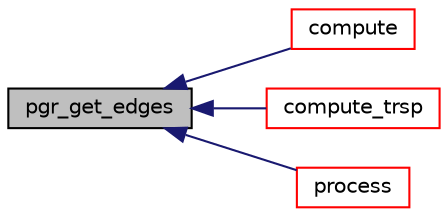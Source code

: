 digraph "pgr_get_edges"
{
  edge [fontname="Helvetica",fontsize="10",labelfontname="Helvetica",labelfontsize="10"];
  node [fontname="Helvetica",fontsize="10",shape=record];
  rankdir="LR";
  Node54 [label="pgr_get_edges",height=0.2,width=0.4,color="black", fillcolor="grey75", style="filled", fontcolor="black"];
  Node54 -> Node55 [dir="back",color="midnightblue",fontsize="10",style="solid",fontname="Helvetica"];
  Node55 [label="compute",height=0.2,width=0.4,color="red", fillcolor="white", style="filled",URL="$ksp_8c.html#a675164df48a37a71b24b56f0d11c5182"];
  Node54 -> Node57 [dir="back",color="midnightblue",fontsize="10",style="solid",fontname="Helvetica"];
  Node57 [label="compute_trsp",height=0.2,width=0.4,color="red", fillcolor="white", style="filled",URL="$new__trsp_8c.html#a4b6c631c8d12b27e5c230ecdb589d414"];
  Node54 -> Node59 [dir="back",color="midnightblue",fontsize="10",style="solid",fontname="Helvetica"];
  Node59 [label="process",height=0.2,width=0.4,color="red", fillcolor="white", style="filled",URL="$articulationPoints_8c.html#a16aa0f738ea19dc7f82833cc8fe5b143"];
}
